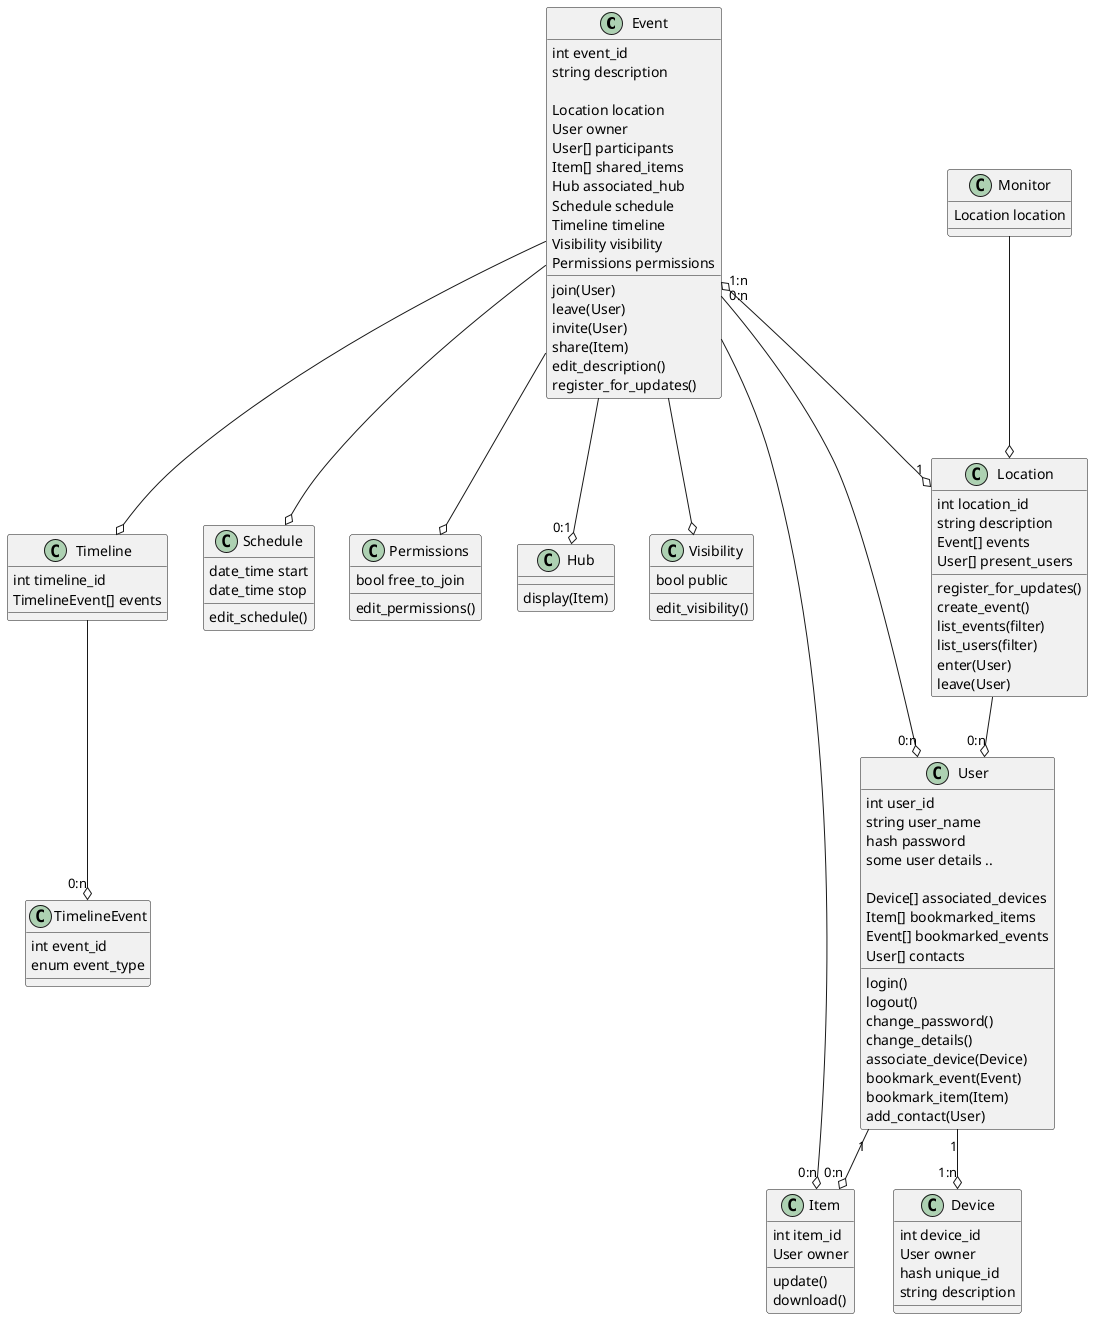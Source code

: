 @startuml
class Event {
 int event_id
 string description
 
 Location location
 User owner
 User[] participants
 Item[] shared_items
 Hub associated_hub
 Schedule schedule
 Timeline timeline
 Visibility visibility
 Permissions permissions
 
 join(User)
 leave(User)
 invite(User)
 share(Item)
 edit_description()
 register_for_updates()
}

class Timeline {
 int timeline_id
 TimelineEvent[] events
}

class TimelineEvent {
	int event_id
	enum event_type
}

class Schedule {
 date_time start
 date_time stop
 edit_schedule()
}

class Permissions {
 bool free_to_join 
 edit_permissions()
}

class Hub {
 display(Item)
}

class Visibility {
 bool public
 edit_visibility()
}

class User {
 int user_id
 string user_name
 hash password
 some user details ..
 
 Device[] associated_devices
 Item[] bookmarked_items
 Event[] bookmarked_events
 User[] contacts
 
 login()
 logout()
 change_password()
 change_details()
 associate_device(Device)
 bookmark_event(Event)
 bookmark_item(Item)
 add_contact(User)
}

class Item {
 int item_id
 User owner
 
 update()
 download()
}

class Location {
 int location_id
 string description
 Event[] events
 User[] present_users
 
 register_for_updates()
 create_event()
 list_events(filter)
 list_users(filter)
 enter(User)
 leave(User)
}

class Monitor {
 Location location
}

class Device {
 int device_id
 User owner
 hash unique_id
 string description
}

Event "0:n" --o "0:n" User
Event --o "0:n" Item
Event "1:n" o--o "1" Location
Event --o Timeline
Event --o Permissions
Event --o Visibility
Event --o Schedule
Event --o "0:1" Hub
Timeline --o "0:n" TimelineEvent

User "1" --o "1:n" Device
User "1" --o "0:n" Item
Location --o "0:n" User
Monitor --o Location
@enduml